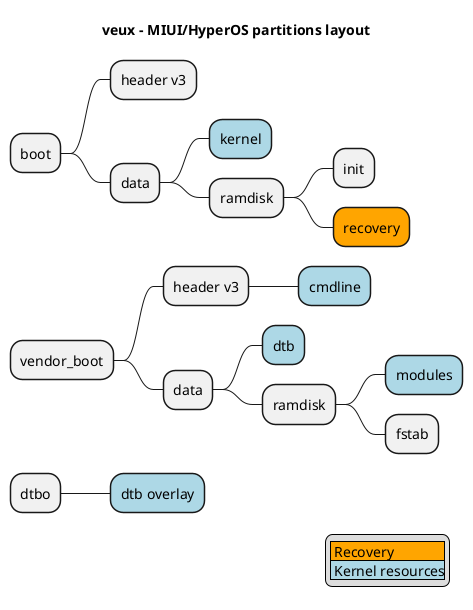 'https://plantuml.com/mindmap-diagram
@startmindmap

title veux - MIUI/HyperOS partitions layout

* boot
** header v3
** data
***[#lightblue] kernel
*** ramdisk
**** init
****[#orange] recovery

* vendor_boot
** header v3
***[#lightblue] cmdline
** data
***[#lightblue] dtb
*** ramdisk
****[#lightblue] modules
**** fstab

* dtbo
**[#lightblue] dtb overlay

legend right
|<#orange> Recovery|
|<#lightblue> Kernel resources|
endlegend

@endmindmap
